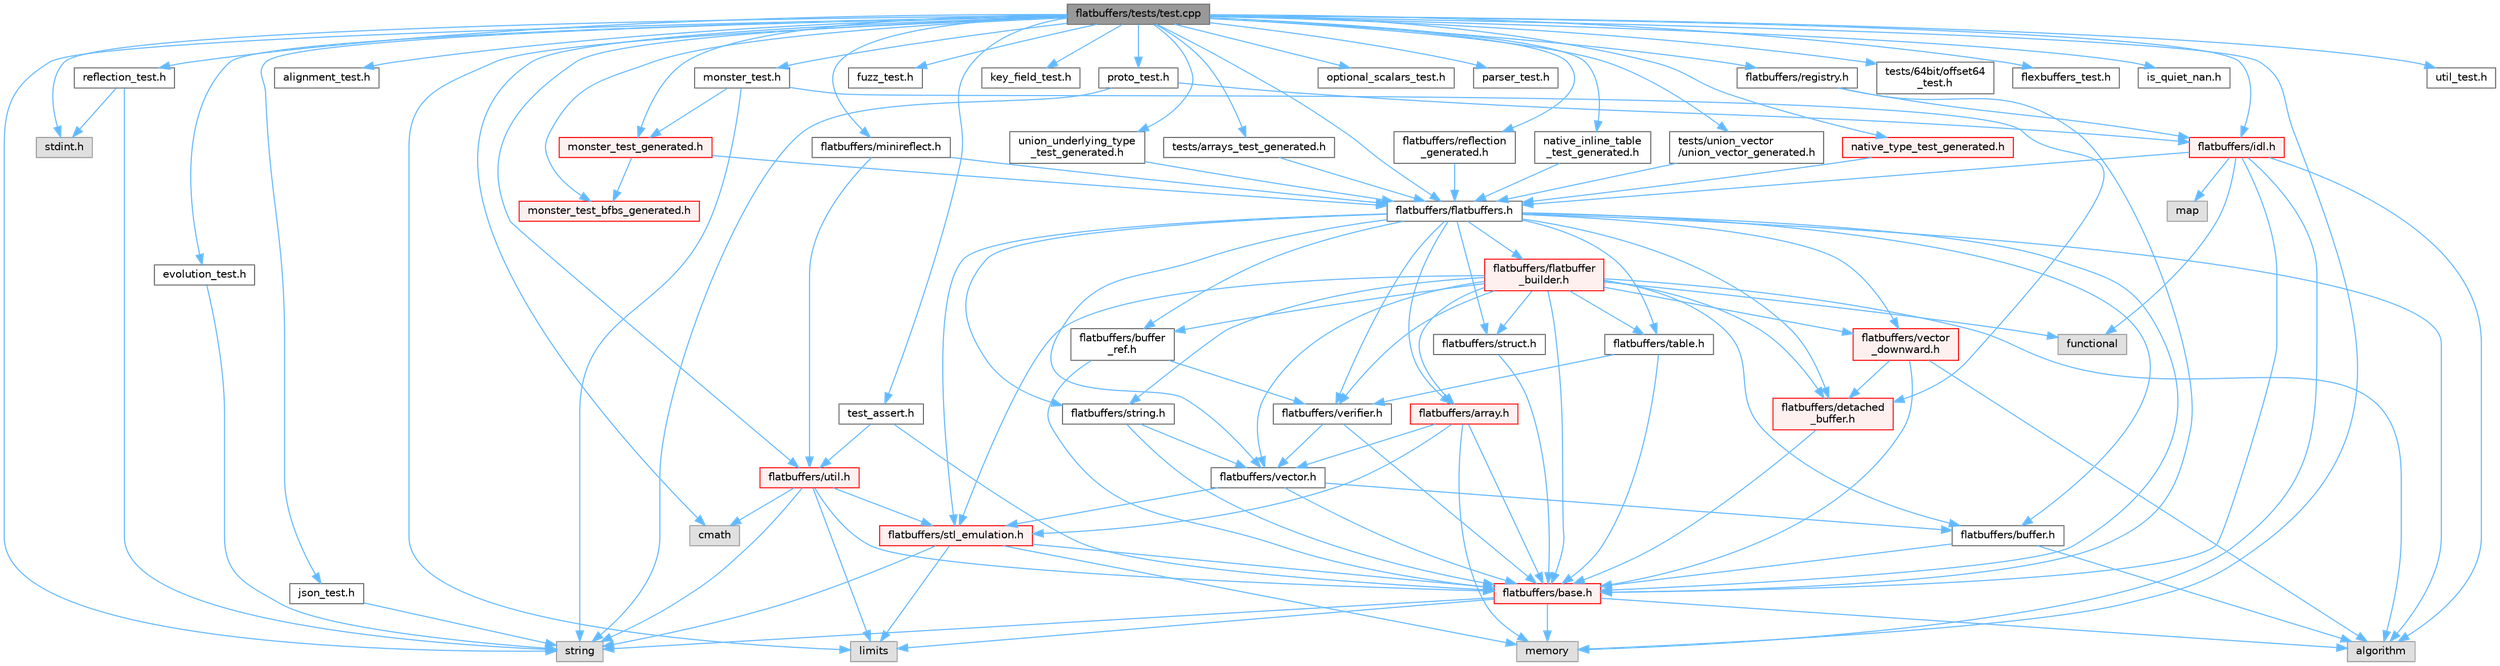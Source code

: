digraph "flatbuffers/tests/test.cpp"
{
 // LATEX_PDF_SIZE
  bgcolor="transparent";
  edge [fontname=Helvetica,fontsize=10,labelfontname=Helvetica,labelfontsize=10];
  node [fontname=Helvetica,fontsize=10,shape=box,height=0.2,width=0.4];
  Node1 [id="Node000001",label="flatbuffers/tests/test.cpp",height=0.2,width=0.4,color="gray40", fillcolor="grey60", style="filled", fontcolor="black",tooltip=" "];
  Node1 -> Node2 [id="edge126_Node000001_Node000002",color="steelblue1",style="solid",tooltip=" "];
  Node2 [id="Node000002",label="stdint.h",height=0.2,width=0.4,color="grey60", fillcolor="#E0E0E0", style="filled",tooltip=" "];
  Node1 -> Node3 [id="edge127_Node000001_Node000003",color="steelblue1",style="solid",tooltip=" "];
  Node3 [id="Node000003",label="cmath",height=0.2,width=0.4,color="grey60", fillcolor="#E0E0E0", style="filled",tooltip=" "];
  Node1 -> Node4 [id="edge128_Node000001_Node000004",color="steelblue1",style="solid",tooltip=" "];
  Node4 [id="Node000004",label="limits",height=0.2,width=0.4,color="grey60", fillcolor="#E0E0E0", style="filled",tooltip=" "];
  Node1 -> Node5 [id="edge129_Node000001_Node000005",color="steelblue1",style="solid",tooltip=" "];
  Node5 [id="Node000005",label="memory",height=0.2,width=0.4,color="grey60", fillcolor="#E0E0E0", style="filled",tooltip=" "];
  Node1 -> Node6 [id="edge130_Node000001_Node000006",color="steelblue1",style="solid",tooltip=" "];
  Node6 [id="Node000006",label="string",height=0.2,width=0.4,color="grey60", fillcolor="#E0E0E0", style="filled",tooltip=" "];
  Node1 -> Node7 [id="edge131_Node000001_Node000007",color="steelblue1",style="solid",tooltip=" "];
  Node7 [id="Node000007",label="alignment_test.h",height=0.2,width=0.4,color="grey40", fillcolor="white", style="filled",URL="$alignment__test_8h.html",tooltip=" "];
  Node1 -> Node8 [id="edge132_Node000001_Node000008",color="steelblue1",style="solid",tooltip=" "];
  Node8 [id="Node000008",label="evolution_test.h",height=0.2,width=0.4,color="grey40", fillcolor="white", style="filled",URL="$evolution__test_8h.html",tooltip=" "];
  Node8 -> Node6 [id="edge133_Node000008_Node000006",color="steelblue1",style="solid",tooltip=" "];
  Node1 -> Node9 [id="edge134_Node000001_Node000009",color="steelblue1",style="solid",tooltip=" "];
  Node9 [id="Node000009",label="flatbuffers/flatbuffers.h",height=0.2,width=0.4,color="grey40", fillcolor="white", style="filled",URL="$flatbuffers_8h.html",tooltip=" "];
  Node9 -> Node10 [id="edge135_Node000009_Node000010",color="steelblue1",style="solid",tooltip=" "];
  Node10 [id="Node000010",label="algorithm",height=0.2,width=0.4,color="grey60", fillcolor="#E0E0E0", style="filled",tooltip=" "];
  Node9 -> Node11 [id="edge136_Node000009_Node000011",color="steelblue1",style="solid",tooltip=" "];
  Node11 [id="Node000011",label="flatbuffers/array.h",height=0.2,width=0.4,color="red", fillcolor="#FFF0F0", style="filled",URL="$array_8h.html",tooltip=" "];
  Node11 -> Node5 [id="edge137_Node000011_Node000005",color="steelblue1",style="solid",tooltip=" "];
  Node11 -> Node13 [id="edge138_Node000011_Node000013",color="steelblue1",style="solid",tooltip=" "];
  Node13 [id="Node000013",label="flatbuffers/base.h",height=0.2,width=0.4,color="red", fillcolor="#FFF0F0", style="filled",URL="$base_8h.html",tooltip=" "];
  Node13 -> Node6 [id="edge139_Node000013_Node000006",color="steelblue1",style="solid",tooltip=" "];
  Node13 -> Node10 [id="edge140_Node000013_Node000010",color="steelblue1",style="solid",tooltip=" "];
  Node13 -> Node4 [id="edge141_Node000013_Node000004",color="steelblue1",style="solid",tooltip=" "];
  Node13 -> Node5 [id="edge142_Node000013_Node000005",color="steelblue1",style="solid",tooltip=" "];
  Node11 -> Node23 [id="edge143_Node000011_Node000023",color="steelblue1",style="solid",tooltip=" "];
  Node23 [id="Node000023",label="flatbuffers/stl_emulation.h",height=0.2,width=0.4,color="red", fillcolor="#FFF0F0", style="filled",URL="$stl__emulation_8h.html",tooltip=" "];
  Node23 -> Node13 [id="edge144_Node000023_Node000013",color="steelblue1",style="solid",tooltip=" "];
  Node23 -> Node6 [id="edge145_Node000023_Node000006",color="steelblue1",style="solid",tooltip=" "];
  Node23 -> Node5 [id="edge146_Node000023_Node000005",color="steelblue1",style="solid",tooltip=" "];
  Node23 -> Node4 [id="edge147_Node000023_Node000004",color="steelblue1",style="solid",tooltip=" "];
  Node11 -> Node24 [id="edge148_Node000011_Node000024",color="steelblue1",style="solid",tooltip=" "];
  Node24 [id="Node000024",label="flatbuffers/vector.h",height=0.2,width=0.4,color="grey40", fillcolor="white", style="filled",URL="$vector_8h.html",tooltip=" "];
  Node24 -> Node13 [id="edge149_Node000024_Node000013",color="steelblue1",style="solid",tooltip=" "];
  Node24 -> Node25 [id="edge150_Node000024_Node000025",color="steelblue1",style="solid",tooltip=" "];
  Node25 [id="Node000025",label="flatbuffers/buffer.h",height=0.2,width=0.4,color="grey40", fillcolor="white", style="filled",URL="$buffer_8h.html",tooltip=" "];
  Node25 -> Node10 [id="edge151_Node000025_Node000010",color="steelblue1",style="solid",tooltip=" "];
  Node25 -> Node13 [id="edge152_Node000025_Node000013",color="steelblue1",style="solid",tooltip=" "];
  Node24 -> Node23 [id="edge153_Node000024_Node000023",color="steelblue1",style="solid",tooltip=" "];
  Node9 -> Node13 [id="edge154_Node000009_Node000013",color="steelblue1",style="solid",tooltip=" "];
  Node9 -> Node25 [id="edge155_Node000009_Node000025",color="steelblue1",style="solid",tooltip=" "];
  Node9 -> Node26 [id="edge156_Node000009_Node000026",color="steelblue1",style="solid",tooltip=" "];
  Node26 [id="Node000026",label="flatbuffers/buffer\l_ref.h",height=0.2,width=0.4,color="grey40", fillcolor="white", style="filled",URL="$buffer__ref_8h.html",tooltip=" "];
  Node26 -> Node13 [id="edge157_Node000026_Node000013",color="steelblue1",style="solid",tooltip=" "];
  Node26 -> Node27 [id="edge158_Node000026_Node000027",color="steelblue1",style="solid",tooltip=" "];
  Node27 [id="Node000027",label="flatbuffers/verifier.h",height=0.2,width=0.4,color="grey40", fillcolor="white", style="filled",URL="$verifier_8h.html",tooltip=" "];
  Node27 -> Node13 [id="edge159_Node000027_Node000013",color="steelblue1",style="solid",tooltip=" "];
  Node27 -> Node24 [id="edge160_Node000027_Node000024",color="steelblue1",style="solid",tooltip=" "];
  Node9 -> Node28 [id="edge161_Node000009_Node000028",color="steelblue1",style="solid",tooltip=" "];
  Node28 [id="Node000028",label="flatbuffers/detached\l_buffer.h",height=0.2,width=0.4,color="red", fillcolor="#FFF0F0", style="filled",URL="$detached__buffer_8h.html",tooltip=" "];
  Node28 -> Node13 [id="edge162_Node000028_Node000013",color="steelblue1",style="solid",tooltip=" "];
  Node9 -> Node31 [id="edge163_Node000009_Node000031",color="steelblue1",style="solid",tooltip=" "];
  Node31 [id="Node000031",label="flatbuffers/flatbuffer\l_builder.h",height=0.2,width=0.4,color="red", fillcolor="#FFF0F0", style="filled",URL="$flatbuffer__builder_8h.html",tooltip=" "];
  Node31 -> Node10 [id="edge164_Node000031_Node000010",color="steelblue1",style="solid",tooltip=" "];
  Node31 -> Node32 [id="edge165_Node000031_Node000032",color="steelblue1",style="solid",tooltip=" "];
  Node32 [id="Node000032",label="functional",height=0.2,width=0.4,color="grey60", fillcolor="#E0E0E0", style="filled",tooltip=" "];
  Node31 -> Node11 [id="edge166_Node000031_Node000011",color="steelblue1",style="solid",tooltip=" "];
  Node31 -> Node13 [id="edge167_Node000031_Node000013",color="steelblue1",style="solid",tooltip=" "];
  Node31 -> Node25 [id="edge168_Node000031_Node000025",color="steelblue1",style="solid",tooltip=" "];
  Node31 -> Node26 [id="edge169_Node000031_Node000026",color="steelblue1",style="solid",tooltip=" "];
  Node31 -> Node28 [id="edge170_Node000031_Node000028",color="steelblue1",style="solid",tooltip=" "];
  Node31 -> Node23 [id="edge171_Node000031_Node000023",color="steelblue1",style="solid",tooltip=" "];
  Node31 -> Node34 [id="edge172_Node000031_Node000034",color="steelblue1",style="solid",tooltip=" "];
  Node34 [id="Node000034",label="flatbuffers/string.h",height=0.2,width=0.4,color="grey40", fillcolor="white", style="filled",URL="$string_8h.html",tooltip=" "];
  Node34 -> Node13 [id="edge173_Node000034_Node000013",color="steelblue1",style="solid",tooltip=" "];
  Node34 -> Node24 [id="edge174_Node000034_Node000024",color="steelblue1",style="solid",tooltip=" "];
  Node31 -> Node35 [id="edge175_Node000031_Node000035",color="steelblue1",style="solid",tooltip=" "];
  Node35 [id="Node000035",label="flatbuffers/struct.h",height=0.2,width=0.4,color="grey40", fillcolor="white", style="filled",URL="$struct_8h.html",tooltip=" "];
  Node35 -> Node13 [id="edge176_Node000035_Node000013",color="steelblue1",style="solid",tooltip=" "];
  Node31 -> Node36 [id="edge177_Node000031_Node000036",color="steelblue1",style="solid",tooltip=" "];
  Node36 [id="Node000036",label="flatbuffers/table.h",height=0.2,width=0.4,color="grey40", fillcolor="white", style="filled",URL="$table_8h.html",tooltip=" "];
  Node36 -> Node13 [id="edge178_Node000036_Node000013",color="steelblue1",style="solid",tooltip=" "];
  Node36 -> Node27 [id="edge179_Node000036_Node000027",color="steelblue1",style="solid",tooltip=" "];
  Node31 -> Node24 [id="edge180_Node000031_Node000024",color="steelblue1",style="solid",tooltip=" "];
  Node31 -> Node37 [id="edge181_Node000031_Node000037",color="steelblue1",style="solid",tooltip=" "];
  Node37 [id="Node000037",label="flatbuffers/vector\l_downward.h",height=0.2,width=0.4,color="red", fillcolor="#FFF0F0", style="filled",URL="$vector__downward_8h.html",tooltip=" "];
  Node37 -> Node10 [id="edge182_Node000037_Node000010",color="steelblue1",style="solid",tooltip=" "];
  Node37 -> Node13 [id="edge183_Node000037_Node000013",color="steelblue1",style="solid",tooltip=" "];
  Node37 -> Node28 [id="edge184_Node000037_Node000028",color="steelblue1",style="solid",tooltip=" "];
  Node31 -> Node27 [id="edge185_Node000031_Node000027",color="steelblue1",style="solid",tooltip=" "];
  Node9 -> Node23 [id="edge186_Node000009_Node000023",color="steelblue1",style="solid",tooltip=" "];
  Node9 -> Node34 [id="edge187_Node000009_Node000034",color="steelblue1",style="solid",tooltip=" "];
  Node9 -> Node35 [id="edge188_Node000009_Node000035",color="steelblue1",style="solid",tooltip=" "];
  Node9 -> Node36 [id="edge189_Node000009_Node000036",color="steelblue1",style="solid",tooltip=" "];
  Node9 -> Node24 [id="edge190_Node000009_Node000024",color="steelblue1",style="solid",tooltip=" "];
  Node9 -> Node37 [id="edge191_Node000009_Node000037",color="steelblue1",style="solid",tooltip=" "];
  Node9 -> Node27 [id="edge192_Node000009_Node000027",color="steelblue1",style="solid",tooltip=" "];
  Node1 -> Node38 [id="edge193_Node000001_Node000038",color="steelblue1",style="solid",tooltip=" "];
  Node38 [id="Node000038",label="flatbuffers/idl.h",height=0.2,width=0.4,color="red", fillcolor="#FFF0F0", style="filled",URL="$idl_8h.html",tooltip=" "];
  Node38 -> Node10 [id="edge194_Node000038_Node000010",color="steelblue1",style="solid",tooltip=" "];
  Node38 -> Node32 [id="edge195_Node000038_Node000032",color="steelblue1",style="solid",tooltip=" "];
  Node38 -> Node39 [id="edge196_Node000038_Node000039",color="steelblue1",style="solid",tooltip=" "];
  Node39 [id="Node000039",label="map",height=0.2,width=0.4,color="grey60", fillcolor="#E0E0E0", style="filled",tooltip=" "];
  Node38 -> Node5 [id="edge197_Node000038_Node000005",color="steelblue1",style="solid",tooltip=" "];
  Node38 -> Node13 [id="edge198_Node000038_Node000013",color="steelblue1",style="solid",tooltip=" "];
  Node38 -> Node9 [id="edge199_Node000038_Node000009",color="steelblue1",style="solid",tooltip=" "];
  Node1 -> Node50 [id="edge200_Node000001_Node000050",color="steelblue1",style="solid",tooltip=" "];
  Node50 [id="Node000050",label="flatbuffers/minireflect.h",height=0.2,width=0.4,color="grey40", fillcolor="white", style="filled",URL="$minireflect_8h.html",tooltip=" "];
  Node50 -> Node9 [id="edge201_Node000050_Node000009",color="steelblue1",style="solid",tooltip=" "];
  Node50 -> Node42 [id="edge202_Node000050_Node000042",color="steelblue1",style="solid",tooltip=" "];
  Node42 [id="Node000042",label="flatbuffers/util.h",height=0.2,width=0.4,color="red", fillcolor="#FFF0F0", style="filled",URL="$util_8h.html",tooltip=" "];
  Node42 -> Node13 [id="edge203_Node000042_Node000013",color="steelblue1",style="solid",tooltip=" "];
  Node42 -> Node23 [id="edge204_Node000042_Node000023",color="steelblue1",style="solid",tooltip=" "];
  Node42 -> Node3 [id="edge205_Node000042_Node000003",color="steelblue1",style="solid",tooltip=" "];
  Node42 -> Node4 [id="edge206_Node000042_Node000004",color="steelblue1",style="solid",tooltip=" "];
  Node42 -> Node6 [id="edge207_Node000042_Node000006",color="steelblue1",style="solid",tooltip=" "];
  Node1 -> Node49 [id="edge208_Node000001_Node000049",color="steelblue1",style="solid",tooltip=" "];
  Node49 [id="Node000049",label="flatbuffers/reflection\l_generated.h",height=0.2,width=0.4,color="grey40", fillcolor="white", style="filled",URL="$reflection__generated_8h.html",tooltip=" "];
  Node49 -> Node9 [id="edge209_Node000049_Node000009",color="steelblue1",style="solid",tooltip=" "];
  Node1 -> Node51 [id="edge210_Node000001_Node000051",color="steelblue1",style="solid",tooltip=" "];
  Node51 [id="Node000051",label="flatbuffers/registry.h",height=0.2,width=0.4,color="grey40", fillcolor="white", style="filled",URL="$registry_8h.html",tooltip=" "];
  Node51 -> Node13 [id="edge211_Node000051_Node000013",color="steelblue1",style="solid",tooltip=" "];
  Node51 -> Node38 [id="edge212_Node000051_Node000038",color="steelblue1",style="solid",tooltip=" "];
  Node1 -> Node42 [id="edge213_Node000001_Node000042",color="steelblue1",style="solid",tooltip=" "];
  Node1 -> Node52 [id="edge214_Node000001_Node000052",color="steelblue1",style="solid",tooltip=" "];
  Node52 [id="Node000052",label="fuzz_test.h",height=0.2,width=0.4,color="grey40", fillcolor="white", style="filled",URL="$fuzz__test_8h.html",tooltip=" "];
  Node1 -> Node53 [id="edge215_Node000001_Node000053",color="steelblue1",style="solid",tooltip=" "];
  Node53 [id="Node000053",label="json_test.h",height=0.2,width=0.4,color="grey40", fillcolor="white", style="filled",URL="$json__test_8h.html",tooltip=" "];
  Node53 -> Node6 [id="edge216_Node000053_Node000006",color="steelblue1",style="solid",tooltip=" "];
  Node1 -> Node54 [id="edge217_Node000001_Node000054",color="steelblue1",style="solid",tooltip=" "];
  Node54 [id="Node000054",label="key_field_test.h",height=0.2,width=0.4,color="grey40", fillcolor="white", style="filled",URL="$key__field__test_8h.html",tooltip=" "];
  Node1 -> Node55 [id="edge218_Node000001_Node000055",color="steelblue1",style="solid",tooltip=" "];
  Node55 [id="Node000055",label="monster_test.h",height=0.2,width=0.4,color="grey40", fillcolor="white", style="filled",URL="$monster__test_8h.html",tooltip=" "];
  Node55 -> Node6 [id="edge219_Node000055_Node000006",color="steelblue1",style="solid",tooltip=" "];
  Node55 -> Node28 [id="edge220_Node000055_Node000028",color="steelblue1",style="solid",tooltip=" "];
  Node55 -> Node56 [id="edge221_Node000055_Node000056",color="steelblue1",style="solid",tooltip=" "];
  Node56 [id="Node000056",label="monster_test_generated.h",height=0.2,width=0.4,color="red", fillcolor="#FFF0F0", style="filled",URL="$monster__test__generated_8h.html",tooltip=" "];
  Node56 -> Node9 [id="edge222_Node000056_Node000009",color="steelblue1",style="solid",tooltip=" "];
  Node56 -> Node58 [id="edge223_Node000056_Node000058",color="steelblue1",style="solid",tooltip=" "];
  Node58 [id="Node000058",label="monster_test_bfbs_generated.h",height=0.2,width=0.4,color="red", fillcolor="#FFF0F0", style="filled",URL="$monster__test__bfbs__generated_8h.html",tooltip=" "];
  Node1 -> Node56 [id="edge224_Node000001_Node000056",color="steelblue1",style="solid",tooltip=" "];
  Node1 -> Node59 [id="edge225_Node000001_Node000059",color="steelblue1",style="solid",tooltip=" "];
  Node59 [id="Node000059",label="native_inline_table\l_test_generated.h",height=0.2,width=0.4,color="grey40", fillcolor="white", style="filled",URL="$native__inline__table__test__generated_8h.html",tooltip=" "];
  Node59 -> Node9 [id="edge226_Node000059_Node000009",color="steelblue1",style="solid",tooltip=" "];
  Node1 -> Node60 [id="edge227_Node000001_Node000060",color="steelblue1",style="solid",tooltip=" "];
  Node60 [id="Node000060",label="optional_scalars_test.h",height=0.2,width=0.4,color="grey40", fillcolor="white", style="filled",URL="$optional__scalars__test_8h.html",tooltip=" "];
  Node1 -> Node61 [id="edge228_Node000001_Node000061",color="steelblue1",style="solid",tooltip=" "];
  Node61 [id="Node000061",label="parser_test.h",height=0.2,width=0.4,color="grey40", fillcolor="white", style="filled",URL="$parser__test_8h.html",tooltip=" "];
  Node1 -> Node62 [id="edge229_Node000001_Node000062",color="steelblue1",style="solid",tooltip=" "];
  Node62 [id="Node000062",label="proto_test.h",height=0.2,width=0.4,color="grey40", fillcolor="white", style="filled",URL="$proto__test_8h.html",tooltip=" "];
  Node62 -> Node38 [id="edge230_Node000062_Node000038",color="steelblue1",style="solid",tooltip=" "];
  Node62 -> Node6 [id="edge231_Node000062_Node000006",color="steelblue1",style="solid",tooltip=" "];
  Node1 -> Node63 [id="edge232_Node000001_Node000063",color="steelblue1",style="solid",tooltip=" "];
  Node63 [id="Node000063",label="reflection_test.h",height=0.2,width=0.4,color="grey40", fillcolor="white", style="filled",URL="$reflection__test_8h.html",tooltip=" "];
  Node63 -> Node2 [id="edge233_Node000063_Node000002",color="steelblue1",style="solid",tooltip=" "];
  Node63 -> Node6 [id="edge234_Node000063_Node000006",color="steelblue1",style="solid",tooltip=" "];
  Node1 -> Node64 [id="edge235_Node000001_Node000064",color="steelblue1",style="solid",tooltip=" "];
  Node64 [id="Node000064",label="tests/union_vector\l/union_vector_generated.h",height=0.2,width=0.4,color="grey40", fillcolor="white", style="filled",URL="$union__vector_2union__vector__generated_8h.html",tooltip=" "];
  Node64 -> Node9 [id="edge236_Node000064_Node000009",color="steelblue1",style="solid",tooltip=" "];
  Node1 -> Node65 [id="edge237_Node000001_Node000065",color="steelblue1",style="solid",tooltip=" "];
  Node65 [id="Node000065",label="union_underlying_type\l_test_generated.h",height=0.2,width=0.4,color="grey40", fillcolor="white", style="filled",URL="$union__underlying__type__test__generated_8h.html",tooltip=" "];
  Node65 -> Node9 [id="edge238_Node000065_Node000009",color="steelblue1",style="solid",tooltip=" "];
  Node1 -> Node66 [id="edge239_Node000001_Node000066",color="steelblue1",style="solid",tooltip=" "];
  Node66 [id="Node000066",label="tests/arrays_test_generated.h",height=0.2,width=0.4,color="grey40", fillcolor="white", style="filled",URL="$arrays__test__generated_8h.html",tooltip=" "];
  Node66 -> Node9 [id="edge240_Node000066_Node000009",color="steelblue1",style="solid",tooltip=" "];
  Node1 -> Node67 [id="edge241_Node000001_Node000067",color="steelblue1",style="solid",tooltip=" "];
  Node67 [id="Node000067",label="tests/64bit/offset64\l_test.h",height=0.2,width=0.4,color="grey40", fillcolor="white", style="filled",URL="$offset64__test_8h.html",tooltip=" "];
  Node1 -> Node68 [id="edge242_Node000001_Node000068",color="steelblue1",style="solid",tooltip=" "];
  Node68 [id="Node000068",label="flexbuffers_test.h",height=0.2,width=0.4,color="grey40", fillcolor="white", style="filled",URL="$flexbuffers__test_8h.html",tooltip=" "];
  Node1 -> Node69 [id="edge243_Node000001_Node000069",color="steelblue1",style="solid",tooltip=" "];
  Node69 [id="Node000069",label="is_quiet_nan.h",height=0.2,width=0.4,color="grey40", fillcolor="white", style="filled",URL="$is__quiet__nan_8h.html",tooltip=" "];
  Node1 -> Node58 [id="edge244_Node000001_Node000058",color="steelblue1",style="solid",tooltip=" "];
  Node1 -> Node70 [id="edge245_Node000001_Node000070",color="steelblue1",style="solid",tooltip=" "];
  Node70 [id="Node000070",label="native_type_test_generated.h",height=0.2,width=0.4,color="red", fillcolor="#FFF0F0", style="filled",URL="$native__type__test__generated_8h.html",tooltip=" "];
  Node70 -> Node9 [id="edge246_Node000070_Node000009",color="steelblue1",style="solid",tooltip=" "];
  Node1 -> Node72 [id="edge247_Node000001_Node000072",color="steelblue1",style="solid",tooltip=" "];
  Node72 [id="Node000072",label="test_assert.h",height=0.2,width=0.4,color="grey40", fillcolor="white", style="filled",URL="$test__assert_8h.html",tooltip=" "];
  Node72 -> Node13 [id="edge248_Node000072_Node000013",color="steelblue1",style="solid",tooltip=" "];
  Node72 -> Node42 [id="edge249_Node000072_Node000042",color="steelblue1",style="solid",tooltip=" "];
  Node1 -> Node73 [id="edge250_Node000001_Node000073",color="steelblue1",style="solid",tooltip=" "];
  Node73 [id="Node000073",label="util_test.h",height=0.2,width=0.4,color="grey40", fillcolor="white", style="filled",URL="$util__test_8h.html",tooltip=" "];
}
